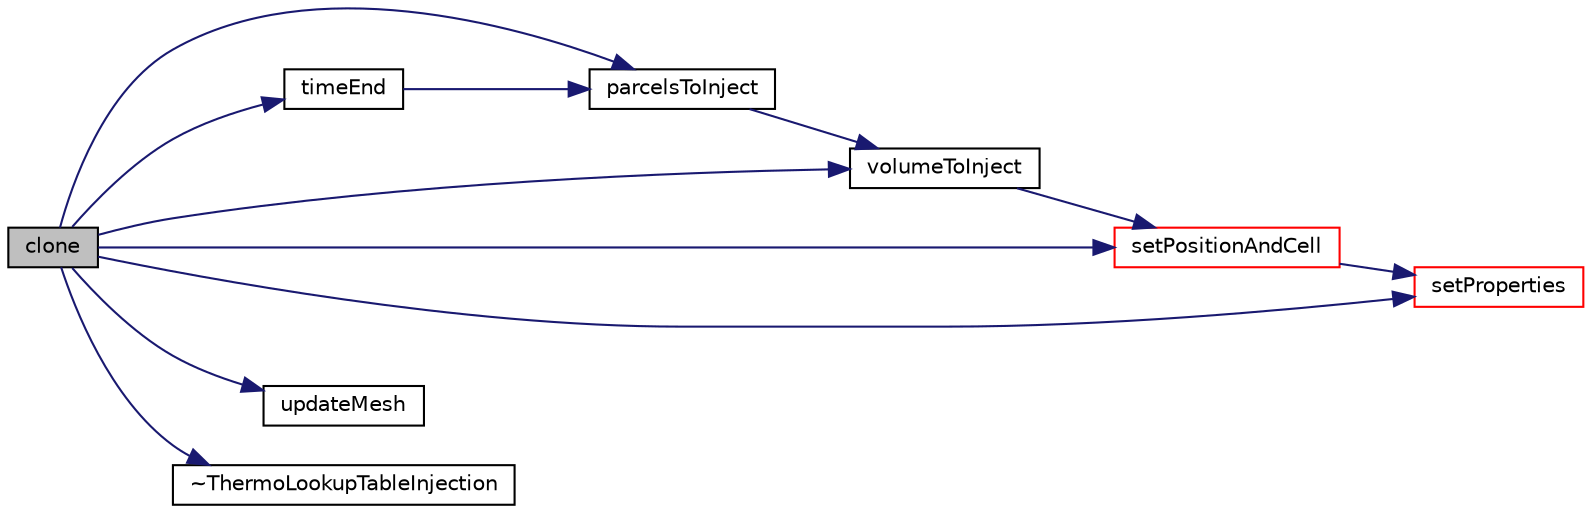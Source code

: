 digraph "clone"
{
  bgcolor="transparent";
  edge [fontname="Helvetica",fontsize="10",labelfontname="Helvetica",labelfontsize="10"];
  node [fontname="Helvetica",fontsize="10",shape=record];
  rankdir="LR";
  Node1 [label="clone",height=0.2,width=0.4,color="black", fillcolor="grey75", style="filled", fontcolor="black"];
  Node1 -> Node2 [color="midnightblue",fontsize="10",style="solid",fontname="Helvetica"];
  Node2 [label="parcelsToInject",height=0.2,width=0.4,color="black",URL="$a02684.html#a4c4730db6620caeb697dfb15e7ed265a",tooltip="Number of parcels to introduce relative to SOI. "];
  Node2 -> Node3 [color="midnightblue",fontsize="10",style="solid",fontname="Helvetica"];
  Node3 [label="volumeToInject",height=0.2,width=0.4,color="black",URL="$a02684.html#a429d17f10d15e9c7727159582c3f149b",tooltip="Volume of parcels to introduce relative to SOI. "];
  Node3 -> Node4 [color="midnightblue",fontsize="10",style="solid",fontname="Helvetica"];
  Node4 [label="setPositionAndCell",height=0.2,width=0.4,color="red",URL="$a02684.html#a9b461807dec386242bba33d30a856fbf",tooltip="Set the injection position and owner cell, tetFace and tetPt. "];
  Node4 -> Node5 [color="midnightblue",fontsize="10",style="solid",fontname="Helvetica"];
  Node5 [label="setProperties",height=0.2,width=0.4,color="red",URL="$a02684.html#a9c29fb14e9bea94ae75c185efe894b00",tooltip="Set the parcel properties. "];
  Node1 -> Node4 [color="midnightblue",fontsize="10",style="solid",fontname="Helvetica"];
  Node1 -> Node5 [color="midnightblue",fontsize="10",style="solid",fontname="Helvetica"];
  Node1 -> Node6 [color="midnightblue",fontsize="10",style="solid",fontname="Helvetica"];
  Node6 [label="timeEnd",height=0.2,width=0.4,color="black",URL="$a02684.html#a10a8813cd441deb5fffc38395f13d033",tooltip="Return the end-of-injection time. "];
  Node6 -> Node2 [color="midnightblue",fontsize="10",style="solid",fontname="Helvetica"];
  Node1 -> Node7 [color="midnightblue",fontsize="10",style="solid",fontname="Helvetica"];
  Node7 [label="updateMesh",height=0.2,width=0.4,color="black",URL="$a02684.html#ae5693a309a936ac1040dd48c2881677f",tooltip="Set injector locations when mesh is updated. "];
  Node1 -> Node3 [color="midnightblue",fontsize="10",style="solid",fontname="Helvetica"];
  Node1 -> Node8 [color="midnightblue",fontsize="10",style="solid",fontname="Helvetica"];
  Node8 [label="~ThermoLookupTableInjection",height=0.2,width=0.4,color="black",URL="$a02684.html#ab3f84c9c2c830d6fae10ae909d86e230",tooltip="Destructor. "];
}
